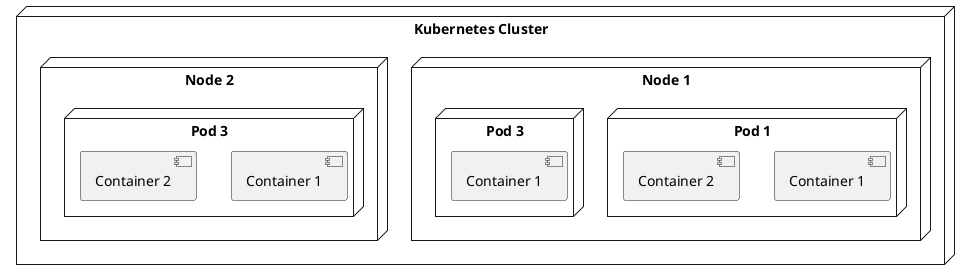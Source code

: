 @startuml
node "Kubernetes Cluster" {

    node "Node 1" {
        node "Pod 1" as pod1 {
            component "Container 1" as container111
            component "Container 2" as container112
        }
        node "Pod 3" as pod3 {
            component "Container 1" as container131
        }
    }

    node "Node 2" {
        node "Pod 3" as pod2 {
            component "Container 1" as container231
            component "Container 2" as container232
        }
    }

}
@enduml
